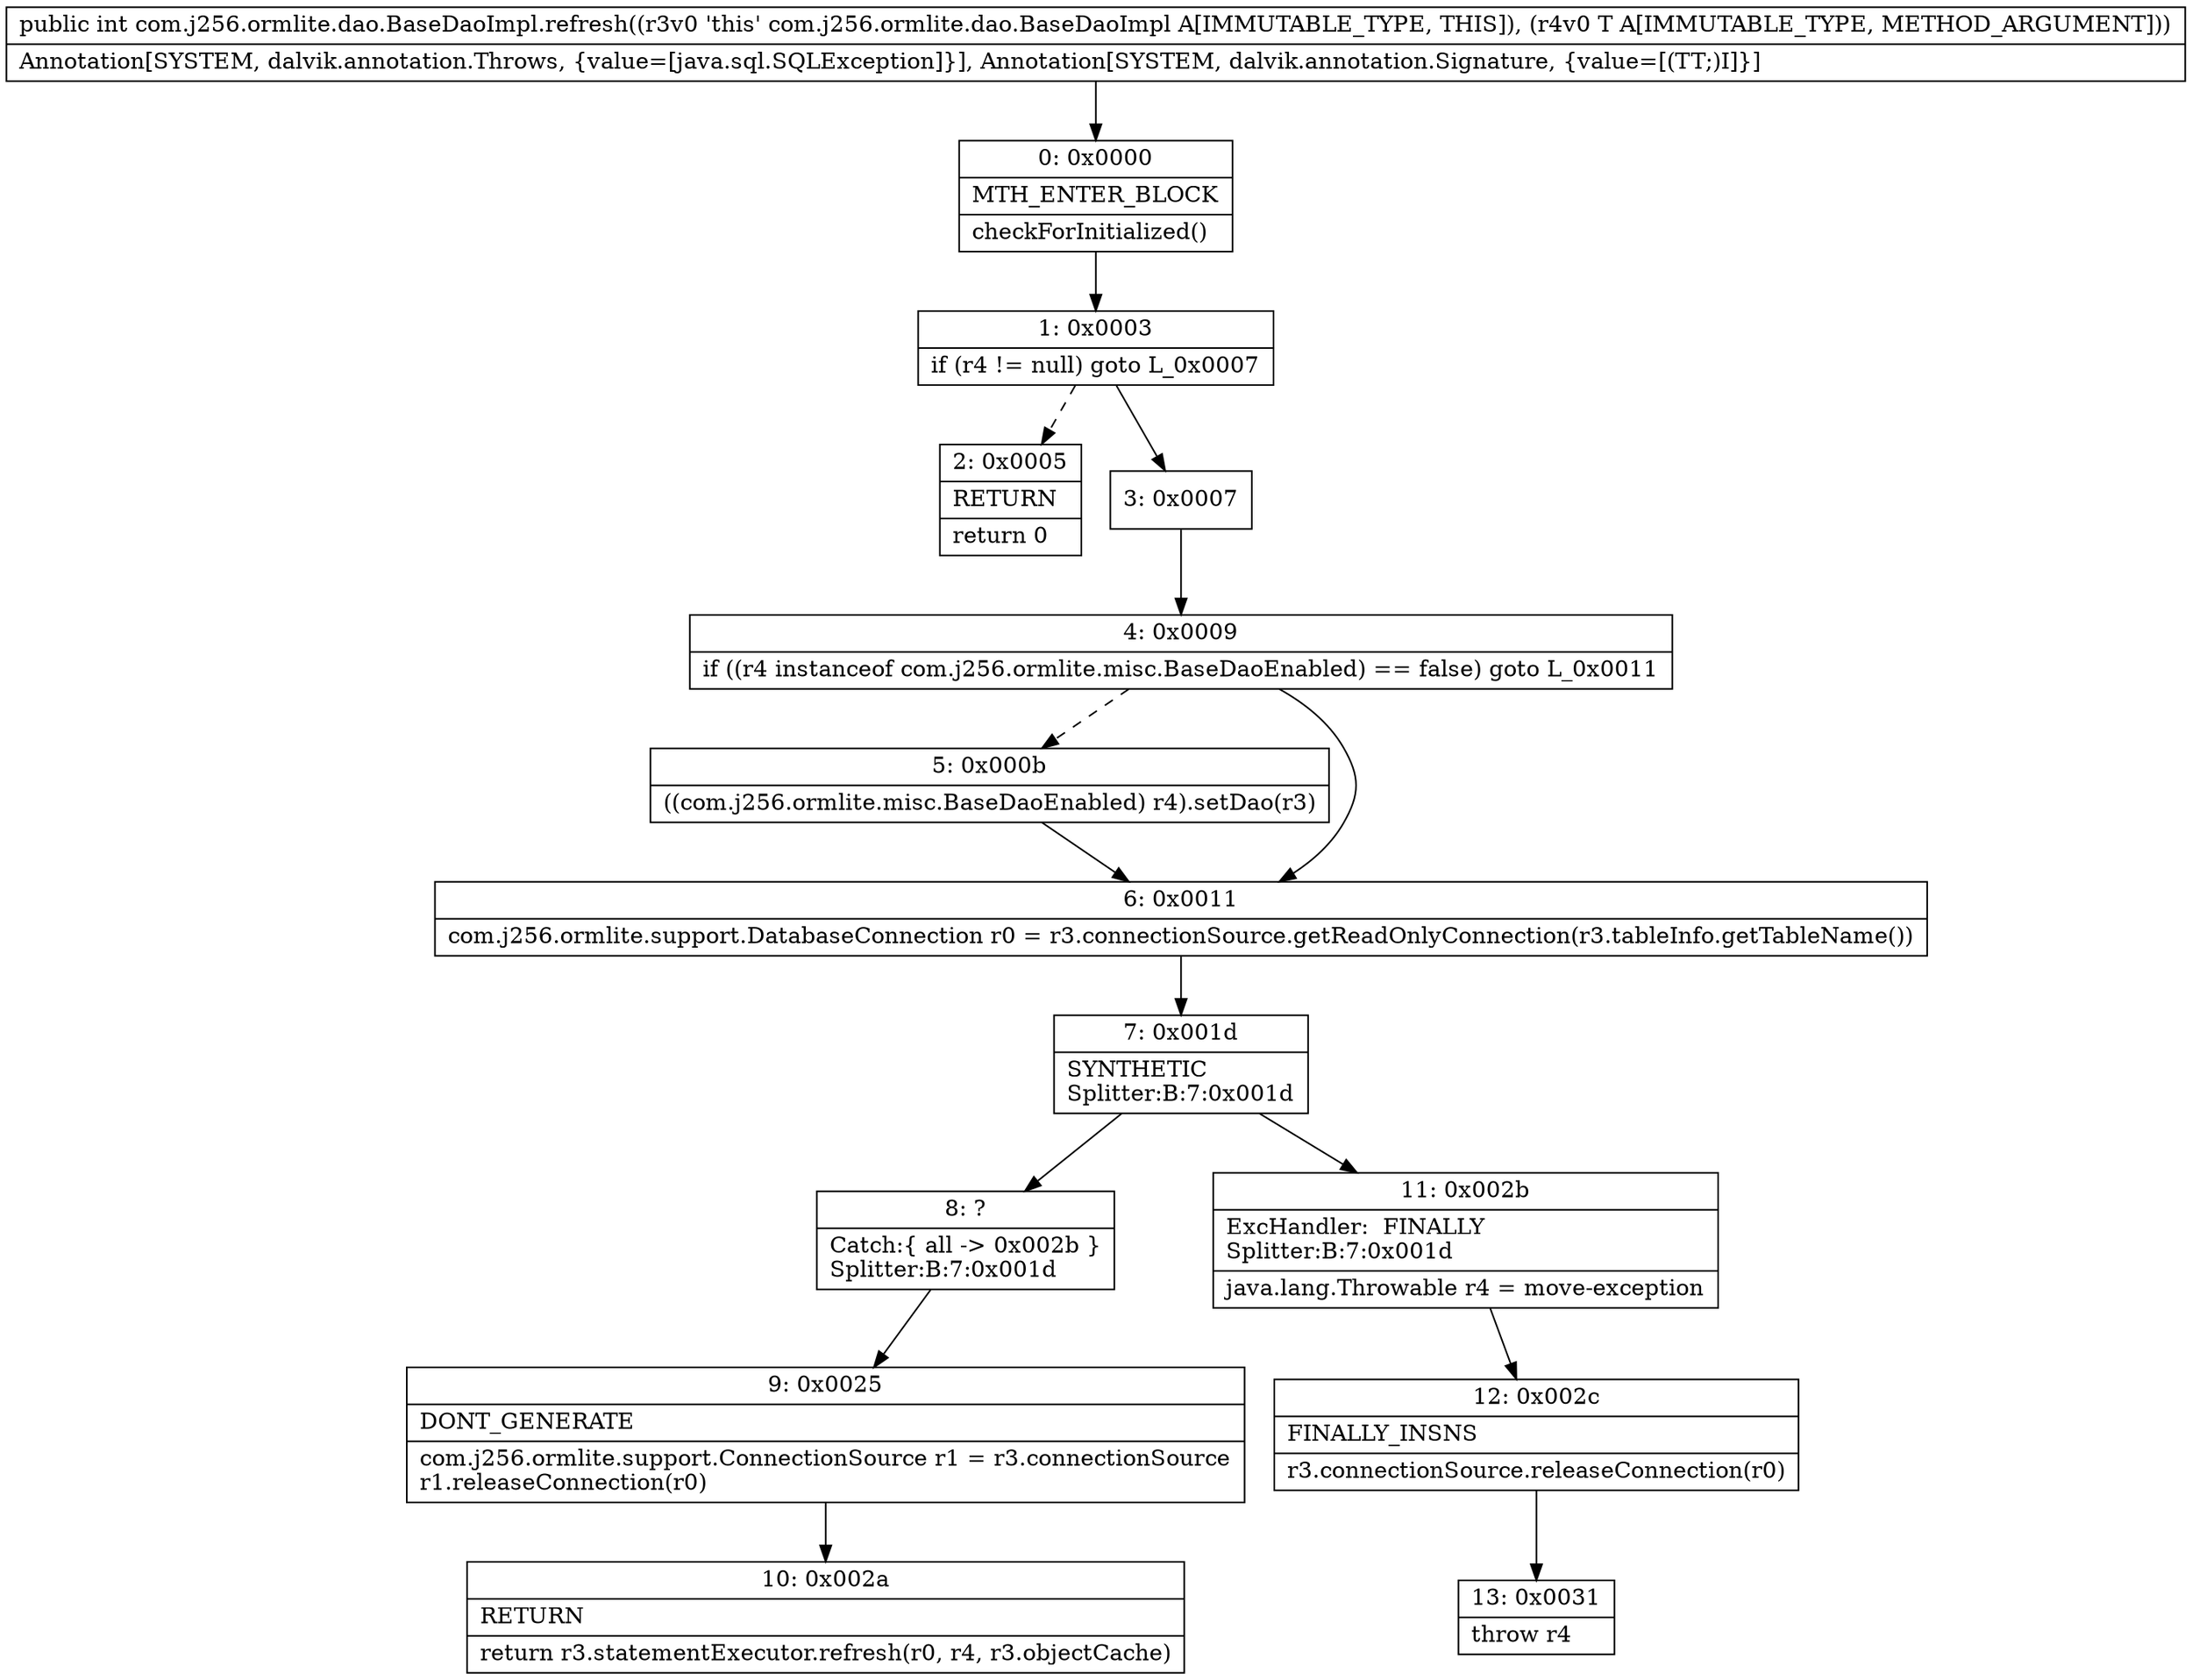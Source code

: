 digraph "CFG forcom.j256.ormlite.dao.BaseDaoImpl.refresh(Ljava\/lang\/Object;)I" {
Node_0 [shape=record,label="{0\:\ 0x0000|MTH_ENTER_BLOCK\l|checkForInitialized()\l}"];
Node_1 [shape=record,label="{1\:\ 0x0003|if (r4 != null) goto L_0x0007\l}"];
Node_2 [shape=record,label="{2\:\ 0x0005|RETURN\l|return 0\l}"];
Node_3 [shape=record,label="{3\:\ 0x0007}"];
Node_4 [shape=record,label="{4\:\ 0x0009|if ((r4 instanceof com.j256.ormlite.misc.BaseDaoEnabled) == false) goto L_0x0011\l}"];
Node_5 [shape=record,label="{5\:\ 0x000b|((com.j256.ormlite.misc.BaseDaoEnabled) r4).setDao(r3)\l}"];
Node_6 [shape=record,label="{6\:\ 0x0011|com.j256.ormlite.support.DatabaseConnection r0 = r3.connectionSource.getReadOnlyConnection(r3.tableInfo.getTableName())\l}"];
Node_7 [shape=record,label="{7\:\ 0x001d|SYNTHETIC\lSplitter:B:7:0x001d\l}"];
Node_8 [shape=record,label="{8\:\ ?|Catch:\{ all \-\> 0x002b \}\lSplitter:B:7:0x001d\l}"];
Node_9 [shape=record,label="{9\:\ 0x0025|DONT_GENERATE\l|com.j256.ormlite.support.ConnectionSource r1 = r3.connectionSource\lr1.releaseConnection(r0)\l}"];
Node_10 [shape=record,label="{10\:\ 0x002a|RETURN\l|return r3.statementExecutor.refresh(r0, r4, r3.objectCache)\l}"];
Node_11 [shape=record,label="{11\:\ 0x002b|ExcHandler:  FINALLY\lSplitter:B:7:0x001d\l|java.lang.Throwable r4 = move\-exception\l}"];
Node_12 [shape=record,label="{12\:\ 0x002c|FINALLY_INSNS\l|r3.connectionSource.releaseConnection(r0)\l}"];
Node_13 [shape=record,label="{13\:\ 0x0031|throw r4\l}"];
MethodNode[shape=record,label="{public int com.j256.ormlite.dao.BaseDaoImpl.refresh((r3v0 'this' com.j256.ormlite.dao.BaseDaoImpl A[IMMUTABLE_TYPE, THIS]), (r4v0 T A[IMMUTABLE_TYPE, METHOD_ARGUMENT]))  | Annotation[SYSTEM, dalvik.annotation.Throws, \{value=[java.sql.SQLException]\}], Annotation[SYSTEM, dalvik.annotation.Signature, \{value=[(TT;)I]\}]\l}"];
MethodNode -> Node_0;
Node_0 -> Node_1;
Node_1 -> Node_2[style=dashed];
Node_1 -> Node_3;
Node_3 -> Node_4;
Node_4 -> Node_5[style=dashed];
Node_4 -> Node_6;
Node_5 -> Node_6;
Node_6 -> Node_7;
Node_7 -> Node_8;
Node_7 -> Node_11;
Node_8 -> Node_9;
Node_9 -> Node_10;
Node_11 -> Node_12;
Node_12 -> Node_13;
}


